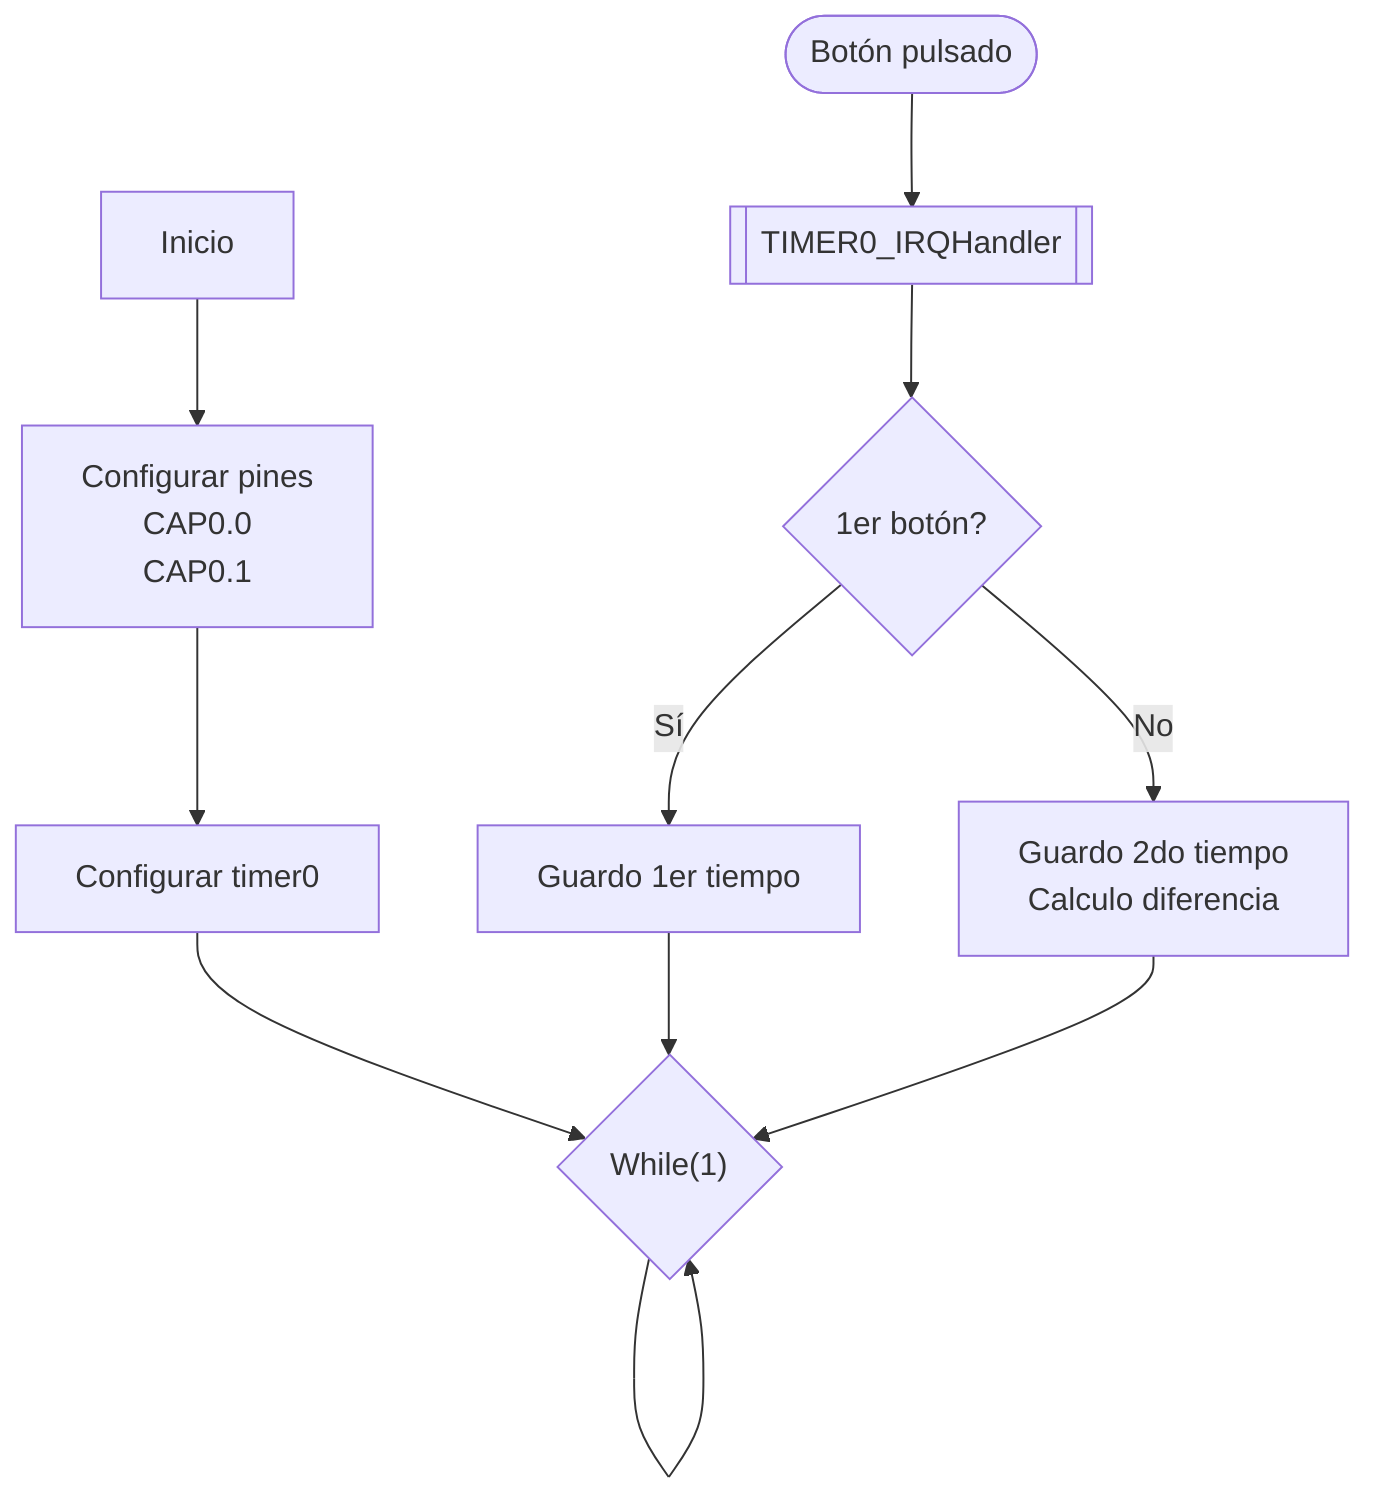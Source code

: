 graph TD
    %% Main
    M1[Inicio]
    M2["Configurar pines<br>CAP0.0<br>CAP0.1"]
    M3["Configurar timer0<br>"]
    M4{"While(1)"}
    %% Interrupción de capture
    IntCap(["Botón pulsado"])
    IntCap1[["TIMER0_IRQHandler"]]
    IntCap2{"1er botón?"}
    IntCap3["Guardo 1er tiempo"]
    IntCap4["Guardo 2do tiempo<br>Calculo diferencia"]

    %% Main
    M1 --> M2
    M2 --> M3
    M3 --> M4
    M4 --> M4

    %% Interrupción de capture
    IntCap --> IntCap1
    IntCap1 --> IntCap2
    IntCap2 -->|Sí| IntCap3
    IntCap2 -->|No| IntCap4
    IntCap3 --> M4
    IntCap4 --> M4
